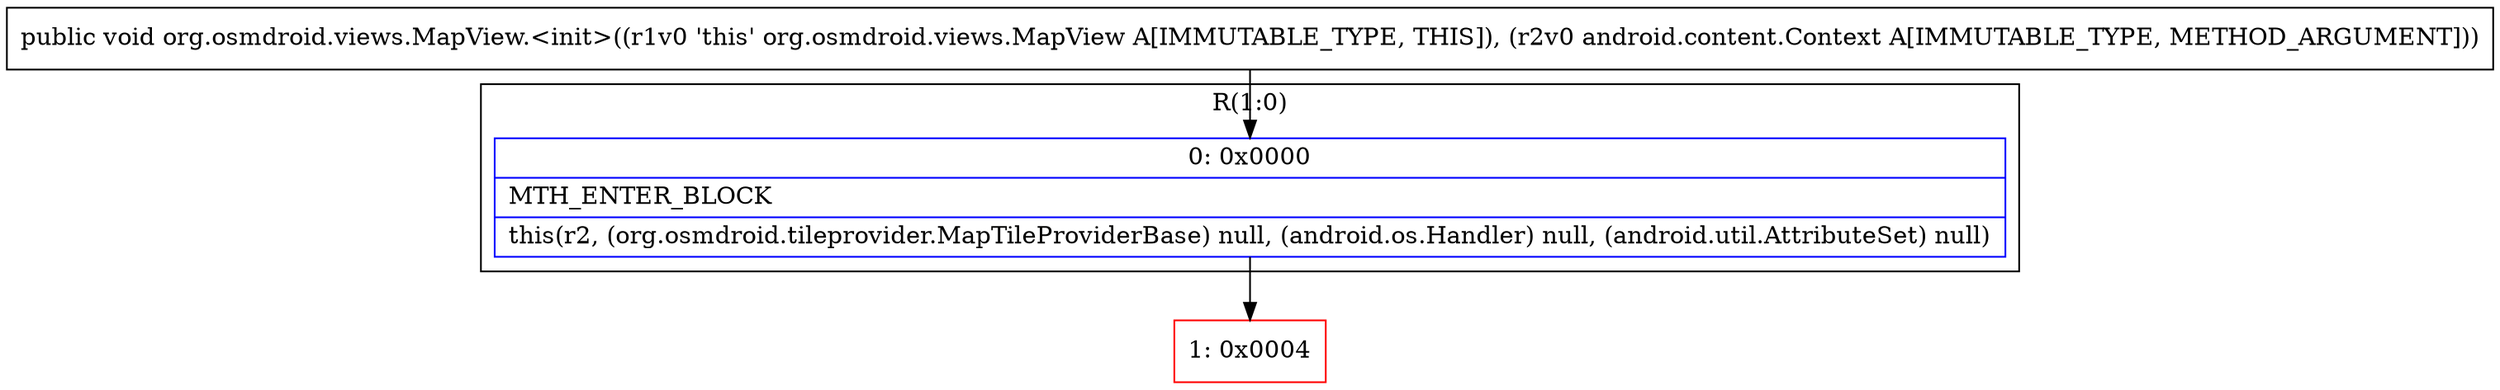 digraph "CFG fororg.osmdroid.views.MapView.\<init\>(Landroid\/content\/Context;)V" {
subgraph cluster_Region_2134970617 {
label = "R(1:0)";
node [shape=record,color=blue];
Node_0 [shape=record,label="{0\:\ 0x0000|MTH_ENTER_BLOCK\l|this(r2, (org.osmdroid.tileprovider.MapTileProviderBase) null, (android.os.Handler) null, (android.util.AttributeSet) null)\l}"];
}
Node_1 [shape=record,color=red,label="{1\:\ 0x0004}"];
MethodNode[shape=record,label="{public void org.osmdroid.views.MapView.\<init\>((r1v0 'this' org.osmdroid.views.MapView A[IMMUTABLE_TYPE, THIS]), (r2v0 android.content.Context A[IMMUTABLE_TYPE, METHOD_ARGUMENT])) }"];
MethodNode -> Node_0;
Node_0 -> Node_1;
}

